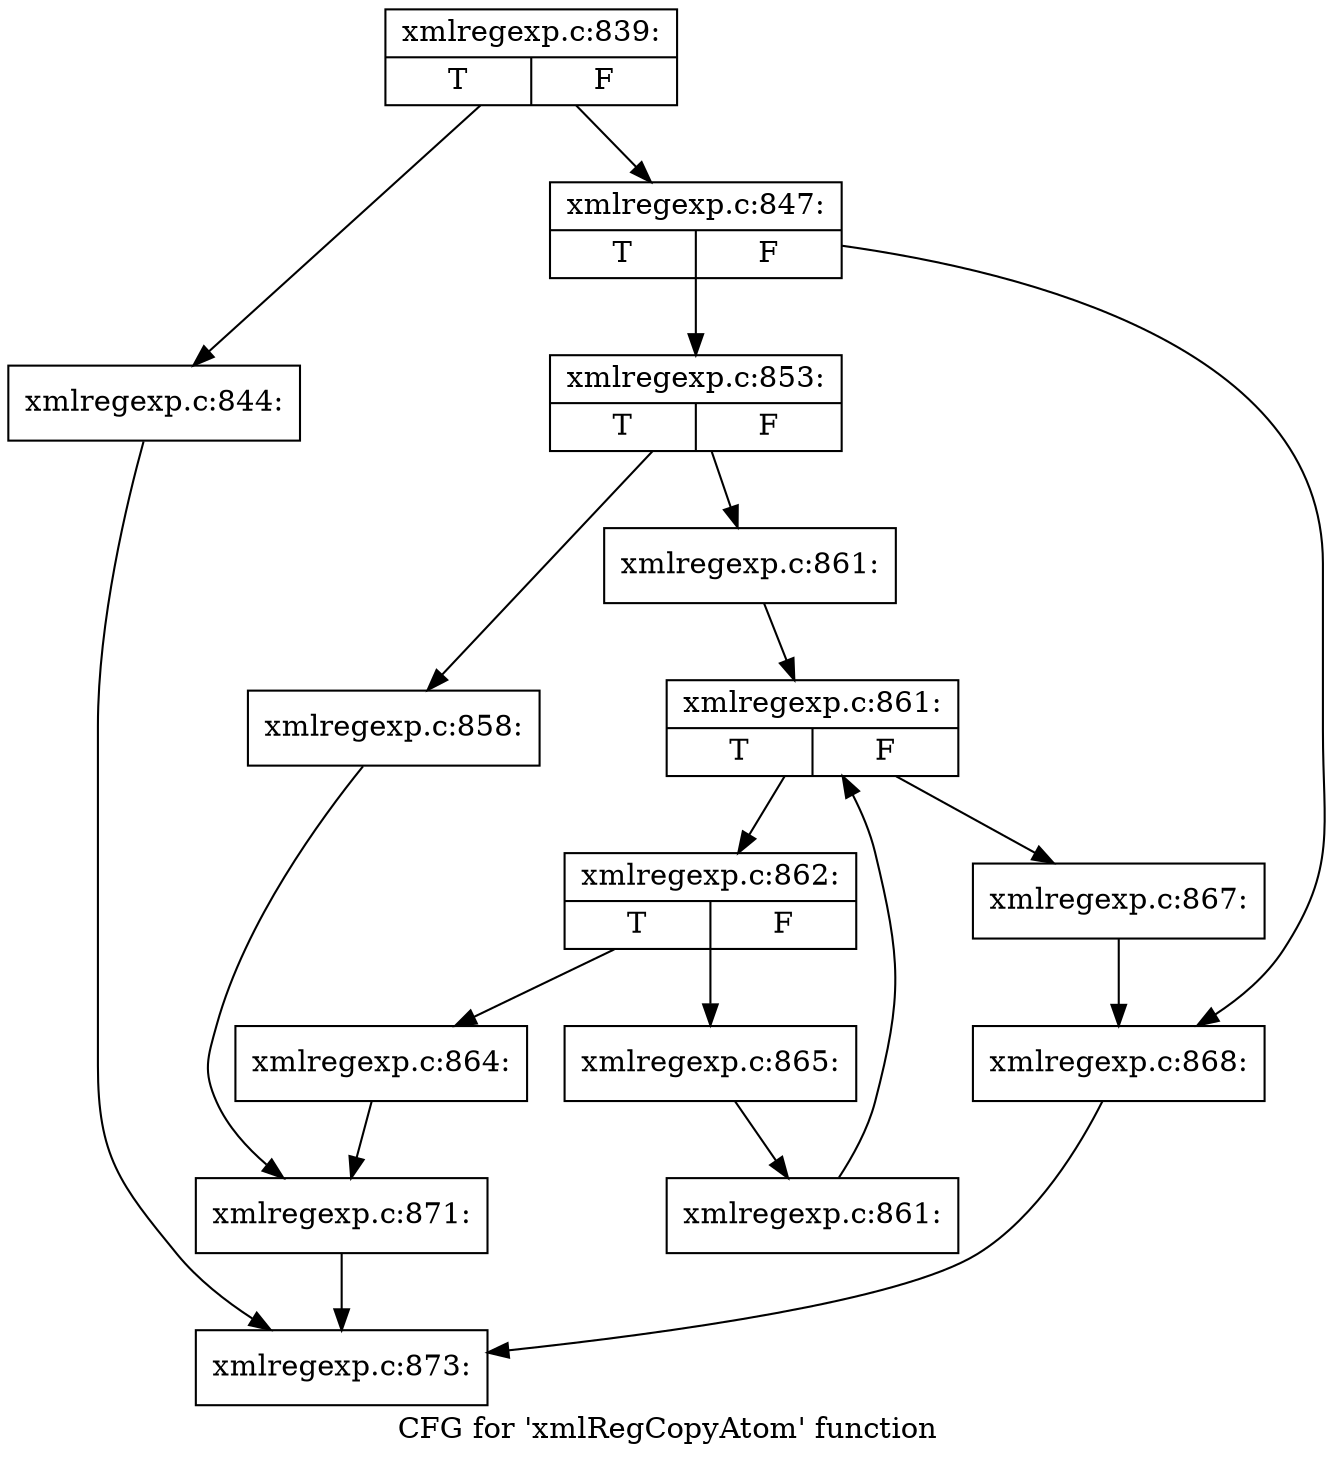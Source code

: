 digraph "CFG for 'xmlRegCopyAtom' function" {
	label="CFG for 'xmlRegCopyAtom' function";

	Node0x448d6d0 [shape=record,label="{xmlregexp.c:839:|{<s0>T|<s1>F}}"];
	Node0x448d6d0 -> Node0x44a7630;
	Node0x448d6d0 -> Node0x44a7680;
	Node0x44a7630 [shape=record,label="{xmlregexp.c:844:}"];
	Node0x44a7630 -> Node0x44a69f0;
	Node0x44a7680 [shape=record,label="{xmlregexp.c:847:|{<s0>T|<s1>F}}"];
	Node0x44a7680 -> Node0x44a9090;
	Node0x44a7680 -> Node0x44a90e0;
	Node0x44a9090 [shape=record,label="{xmlregexp.c:853:|{<s0>T|<s1>F}}"];
	Node0x44a9090 -> Node0x44a9f00;
	Node0x44a9090 -> Node0x44a9f50;
	Node0x44a9f00 [shape=record,label="{xmlregexp.c:858:}"];
	Node0x44a9f00 -> Node0x44aad10;
	Node0x44a9f50 [shape=record,label="{xmlregexp.c:861:}"];
	Node0x44a9f50 -> Node0x44ab020;
	Node0x44ab020 [shape=record,label="{xmlregexp.c:861:|{<s0>T|<s1>F}}"];
	Node0x44ab020 -> Node0x44ab300;
	Node0x44ab020 -> Node0x44aae80;
	Node0x44ab300 [shape=record,label="{xmlregexp.c:862:|{<s0>T|<s1>F}}"];
	Node0x44ab300 -> Node0x44ac060;
	Node0x44ab300 -> Node0x44ac390;
	Node0x44ac060 [shape=record,label="{xmlregexp.c:864:}"];
	Node0x44ac060 -> Node0x44aad10;
	Node0x44ac390 [shape=record,label="{xmlregexp.c:865:}"];
	Node0x44ac390 -> Node0x44ab270;
	Node0x44ab270 [shape=record,label="{xmlregexp.c:861:}"];
	Node0x44ab270 -> Node0x44ab020;
	Node0x44aae80 [shape=record,label="{xmlregexp.c:867:}"];
	Node0x44aae80 -> Node0x44a90e0;
	Node0x44a90e0 [shape=record,label="{xmlregexp.c:868:}"];
	Node0x44a90e0 -> Node0x44a69f0;
	Node0x44aad10 [shape=record,label="{xmlregexp.c:871:}"];
	Node0x44aad10 -> Node0x44a69f0;
	Node0x44a69f0 [shape=record,label="{xmlregexp.c:873:}"];
}
